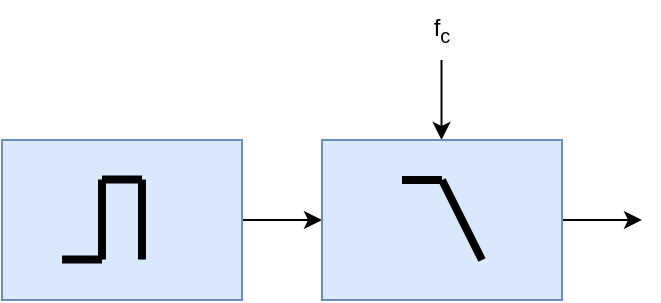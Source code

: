 <mxfile version="28.2.7">
  <diagram name="Seite-1" id="uO2UrZivr9gvkJktDG5o">
    <mxGraphModel dx="1181" dy="650" grid="1" gridSize="10" guides="1" tooltips="1" connect="1" arrows="1" fold="1" page="1" pageScale="1" pageWidth="827" pageHeight="1169" math="0" shadow="0">
      <root>
        <mxCell id="0" />
        <mxCell id="1" parent="0" />
        <mxCell id="SVEBSsm7RerCGnV4KXjt-17" style="edgeStyle=orthogonalEdgeStyle;rounded=0;orthogonalLoop=1;jettySize=auto;html=1;exitX=1;exitY=0.5;exitDx=0;exitDy=0;entryX=0;entryY=0.5;entryDx=0;entryDy=0;" edge="1" parent="1" source="SVEBSsm7RerCGnV4KXjt-1" target="SVEBSsm7RerCGnV4KXjt-8">
          <mxGeometry relative="1" as="geometry" />
        </mxCell>
        <mxCell id="SVEBSsm7RerCGnV4KXjt-18" style="edgeStyle=orthogonalEdgeStyle;rounded=0;orthogonalLoop=1;jettySize=auto;html=1;exitX=1;exitY=0.5;exitDx=0;exitDy=0;" edge="1" parent="1" source="SVEBSsm7RerCGnV4KXjt-8">
          <mxGeometry relative="1" as="geometry">
            <mxPoint x="480" y="159.952" as="targetPoint" />
          </mxGeometry>
        </mxCell>
        <mxCell id="SVEBSsm7RerCGnV4KXjt-15" value="" style="endArrow=classic;html=1;rounded=0;" edge="1" parent="1">
          <mxGeometry width="50" height="50" relative="1" as="geometry">
            <mxPoint x="379.76" y="80" as="sourcePoint" />
            <mxPoint x="379.76" y="120" as="targetPoint" />
          </mxGeometry>
        </mxCell>
        <mxCell id="SVEBSsm7RerCGnV4KXjt-16" value="f&lt;sub&gt;c&lt;/sub&gt;" style="text;html=1;whiteSpace=wrap;strokeColor=none;fillColor=none;align=center;verticalAlign=middle;rounded=0;" vertex="1" parent="1">
          <mxGeometry x="350" y="50" width="60" height="30" as="geometry" />
        </mxCell>
        <mxCell id="SVEBSsm7RerCGnV4KXjt-25" value="" style="group" vertex="1" connectable="0" parent="1">
          <mxGeometry x="320" y="120" width="120" height="80" as="geometry" />
        </mxCell>
        <mxCell id="SVEBSsm7RerCGnV4KXjt-8" value="" style="rounded=0;whiteSpace=wrap;html=1;fillColor=#dae8fc;strokeColor=#6c8ebf;" vertex="1" parent="SVEBSsm7RerCGnV4KXjt-25">
          <mxGeometry width="120" height="80" as="geometry" />
        </mxCell>
        <mxCell id="SVEBSsm7RerCGnV4KXjt-13" value="" style="endArrow=none;html=1;rounded=0;strokeWidth=4;curved=0;" edge="1" parent="SVEBSsm7RerCGnV4KXjt-25">
          <mxGeometry width="50" height="50" relative="1" as="geometry">
            <mxPoint x="40" y="20" as="sourcePoint" />
            <mxPoint x="60" y="20" as="targetPoint" />
          </mxGeometry>
        </mxCell>
        <mxCell id="SVEBSsm7RerCGnV4KXjt-14" value="" style="endArrow=none;html=1;rounded=0;strokeWidth=4;curved=0;" edge="1" parent="SVEBSsm7RerCGnV4KXjt-25">
          <mxGeometry width="50" height="50" relative="1" as="geometry">
            <mxPoint x="60" y="20" as="sourcePoint" />
            <mxPoint x="80" y="60" as="targetPoint" />
          </mxGeometry>
        </mxCell>
        <mxCell id="SVEBSsm7RerCGnV4KXjt-26" value="" style="group" vertex="1" connectable="0" parent="1">
          <mxGeometry x="160" y="120" width="120" height="80" as="geometry" />
        </mxCell>
        <mxCell id="SVEBSsm7RerCGnV4KXjt-1" value="" style="rounded=0;whiteSpace=wrap;html=1;fillColor=#dae8fc;strokeColor=#6c8ebf;" vertex="1" parent="SVEBSsm7RerCGnV4KXjt-26">
          <mxGeometry width="120" height="80" as="geometry" />
        </mxCell>
        <mxCell id="SVEBSsm7RerCGnV4KXjt-2" value="" style="endArrow=none;html=1;rounded=0;strokeWidth=4;curved=0;" edge="1" parent="SVEBSsm7RerCGnV4KXjt-26">
          <mxGeometry width="50" height="50" relative="1" as="geometry">
            <mxPoint x="30" y="59.76" as="sourcePoint" />
            <mxPoint x="50" y="59.76" as="targetPoint" />
          </mxGeometry>
        </mxCell>
        <mxCell id="SVEBSsm7RerCGnV4KXjt-3" value="" style="endArrow=none;html=1;rounded=0;strokeWidth=4;curved=0;" edge="1" parent="SVEBSsm7RerCGnV4KXjt-26">
          <mxGeometry width="50" height="50" relative="1" as="geometry">
            <mxPoint x="50" y="59.76" as="sourcePoint" />
            <mxPoint x="50" y="19.76" as="targetPoint" />
          </mxGeometry>
        </mxCell>
        <mxCell id="SVEBSsm7RerCGnV4KXjt-4" value="" style="endArrow=none;html=1;rounded=0;strokeWidth=4;curved=0;" edge="1" parent="SVEBSsm7RerCGnV4KXjt-26">
          <mxGeometry width="50" height="50" relative="1" as="geometry">
            <mxPoint x="50" y="19.76" as="sourcePoint" />
            <mxPoint x="70" y="19.76" as="targetPoint" />
          </mxGeometry>
        </mxCell>
        <mxCell id="SVEBSsm7RerCGnV4KXjt-5" value="" style="endArrow=none;html=1;rounded=0;strokeWidth=4;curved=0;" edge="1" parent="SVEBSsm7RerCGnV4KXjt-26">
          <mxGeometry width="50" height="50" relative="1" as="geometry">
            <mxPoint x="70" y="59.76" as="sourcePoint" />
            <mxPoint x="70" y="19.76" as="targetPoint" />
          </mxGeometry>
        </mxCell>
      </root>
    </mxGraphModel>
  </diagram>
</mxfile>
